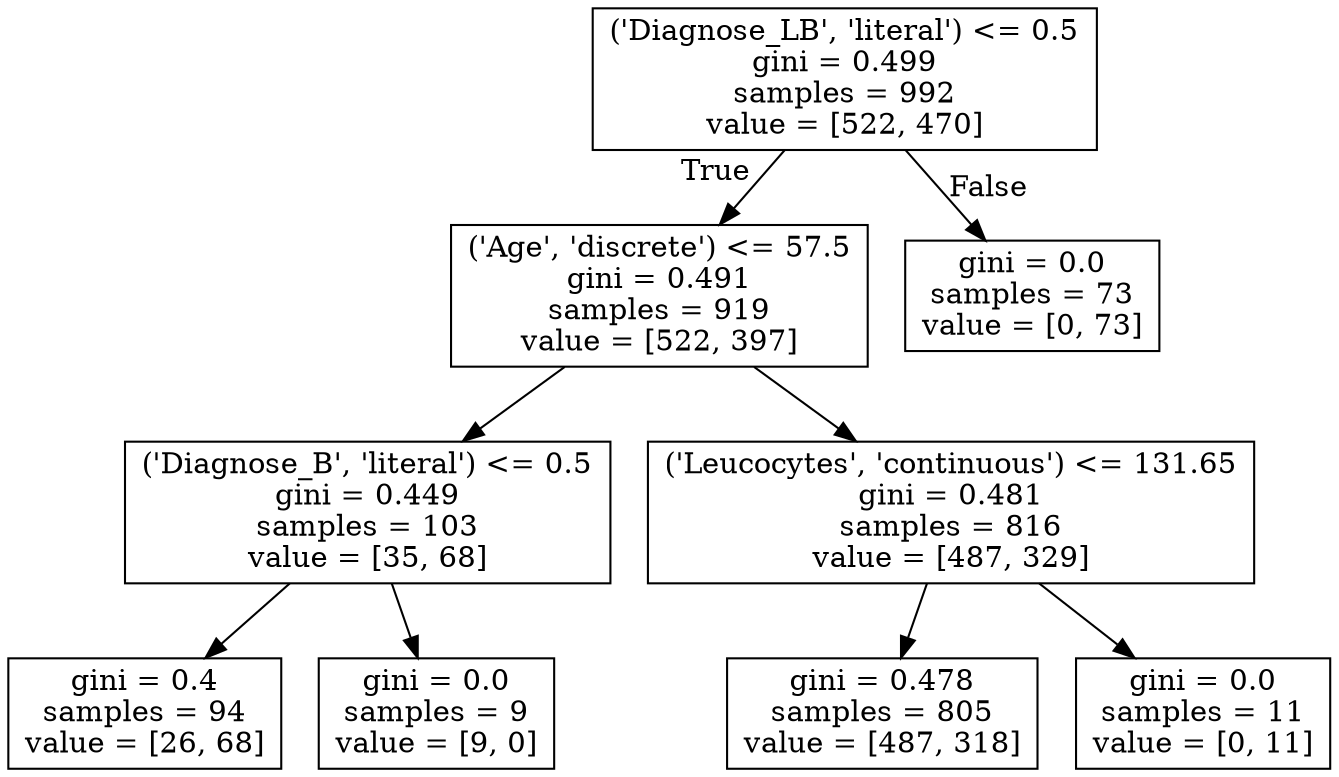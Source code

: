 digraph Tree {
node [shape=box] ;
0 [label="('Diagnose_LB', 'literal') <= 0.5\ngini = 0.499\nsamples = 992\nvalue = [522, 470]"] ;
1 [label="('Age', 'discrete') <= 57.5\ngini = 0.491\nsamples = 919\nvalue = [522, 397]"] ;
0 -> 1 [labeldistance=2.5, labelangle=45, headlabel="True"] ;
2 [label="('Diagnose_B', 'literal') <= 0.5\ngini = 0.449\nsamples = 103\nvalue = [35, 68]"] ;
1 -> 2 ;
3 [label="gini = 0.4\nsamples = 94\nvalue = [26, 68]"] ;
2 -> 3 ;
4 [label="gini = 0.0\nsamples = 9\nvalue = [9, 0]"] ;
2 -> 4 ;
5 [label="('Leucocytes', 'continuous') <= 131.65\ngini = 0.481\nsamples = 816\nvalue = [487, 329]"] ;
1 -> 5 ;
6 [label="gini = 0.478\nsamples = 805\nvalue = [487, 318]"] ;
5 -> 6 ;
7 [label="gini = 0.0\nsamples = 11\nvalue = [0, 11]"] ;
5 -> 7 ;
8 [label="gini = 0.0\nsamples = 73\nvalue = [0, 73]"] ;
0 -> 8 [labeldistance=2.5, labelangle=-45, headlabel="False"] ;
}